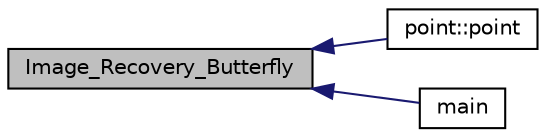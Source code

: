 digraph "Image_Recovery_Butterfly"
{
  edge [fontname="Helvetica",fontsize="10",labelfontname="Helvetica",labelfontsize="10"];
  node [fontname="Helvetica",fontsize="10",shape=record];
  rankdir="LR";
  Node73 [label="Image_Recovery_Butterfly",height=0.2,width=0.4,color="black", fillcolor="grey75", style="filled", fontcolor="black"];
  Node73 -> Node74 [dir="back",color="midnightblue",fontsize="10",style="solid",fontname="Helvetica"];
  Node74 [label="point::point",height=0.2,width=0.4,color="black", fillcolor="white", style="filled",URL="$classpoint.html#a35a81eb47d874ab0ad36577aad5fc464"];
  Node73 -> Node75 [dir="back",color="midnightblue",fontsize="10",style="solid",fontname="Helvetica"];
  Node75 [label="main",height=0.2,width=0.4,color="black", fillcolor="white", style="filled",URL="$_image___recovery_8cpp.html#abfa7243bfc915d2f9b1565ea215bbd5c"];
}
